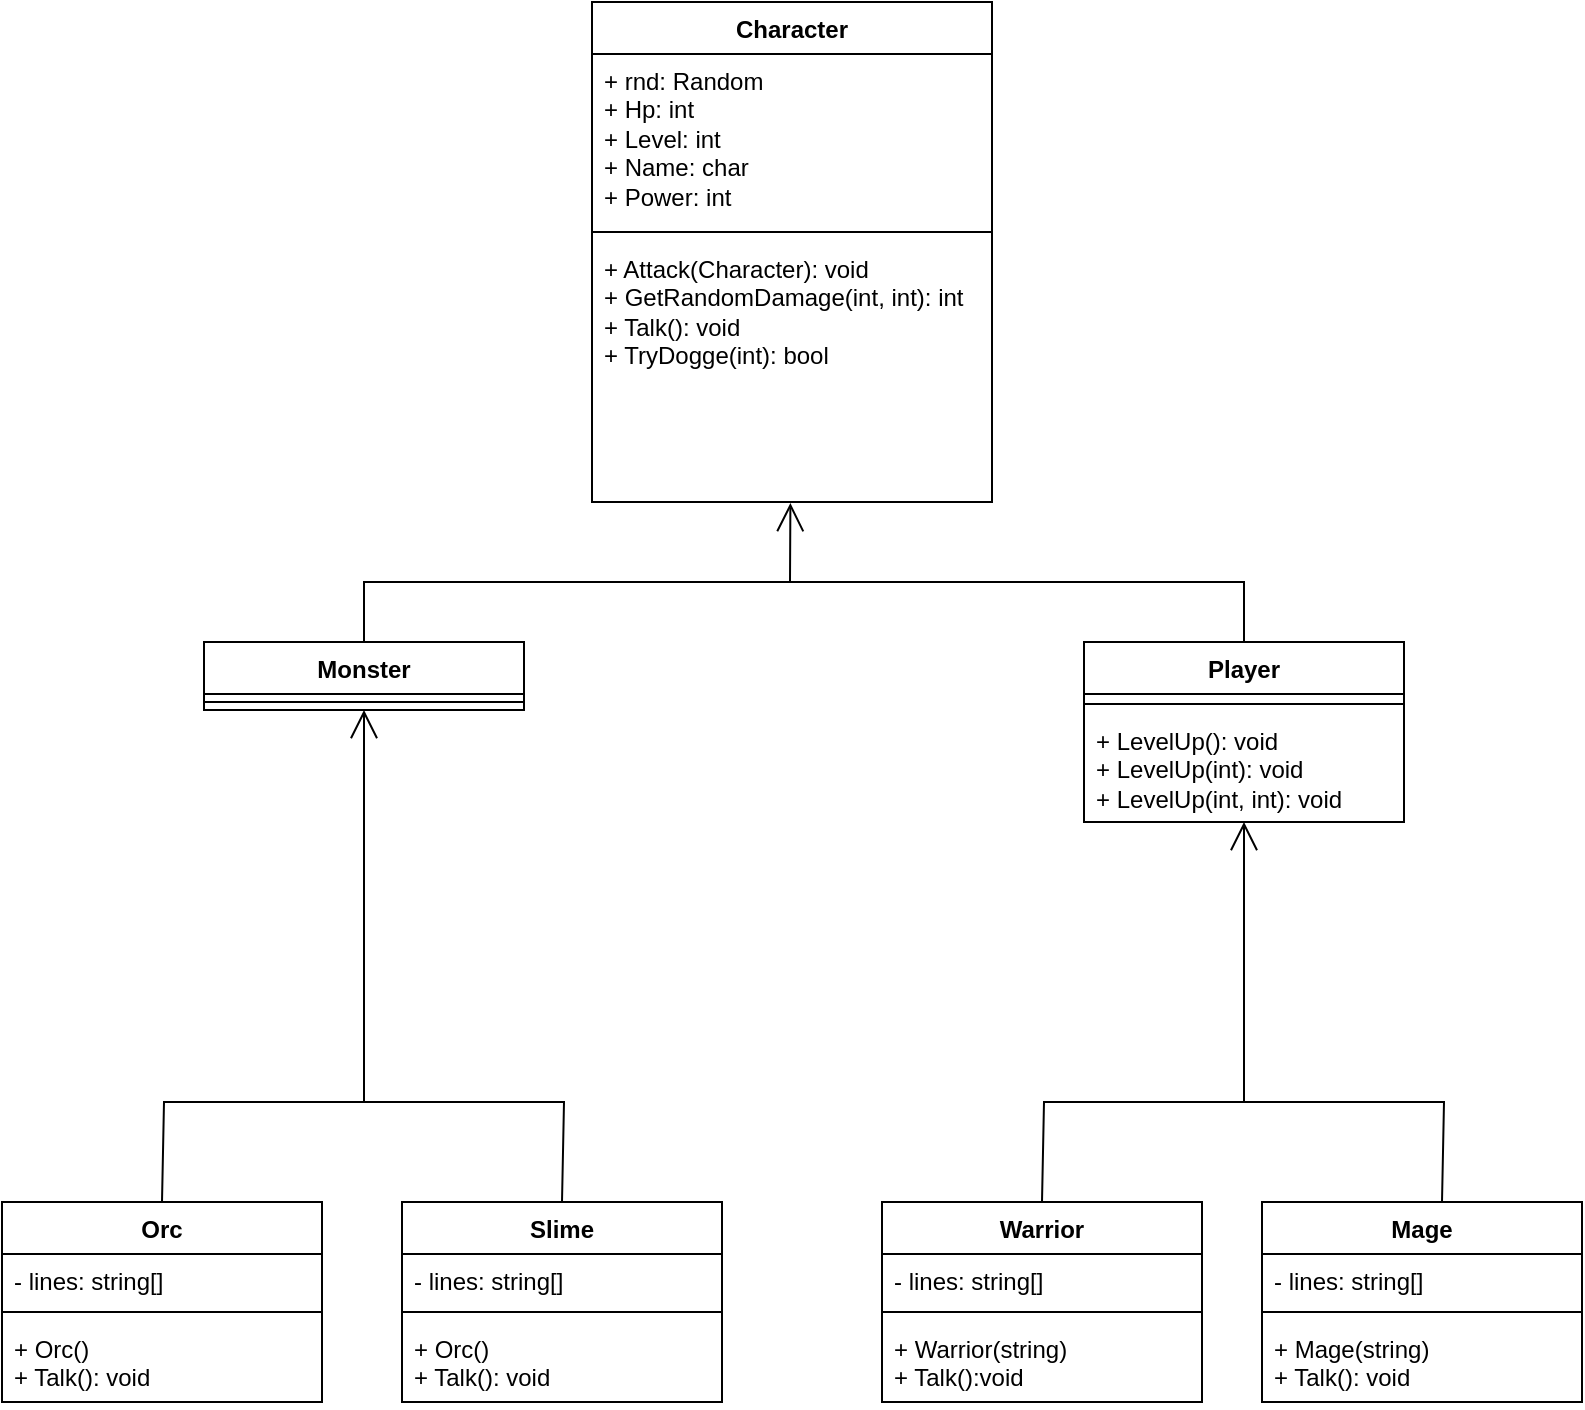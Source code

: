 <mxfile version="27.0.6">
  <diagram name="페이지-1" id="AGTGFXkWNNleGCs_GDx5">
    <mxGraphModel dx="2066" dy="1263" grid="1" gridSize="10" guides="1" tooltips="1" connect="1" arrows="1" fold="1" page="1" pageScale="1" pageWidth="827" pageHeight="1169" math="0" shadow="0">
      <root>
        <mxCell id="0" />
        <mxCell id="1" parent="0" />
        <mxCell id="0RlZufE-zWfmqXK-ht3J-1" value="Character" style="swimlane;fontStyle=1;align=center;verticalAlign=top;childLayout=stackLayout;horizontal=1;startSize=26;horizontalStack=0;resizeParent=1;resizeParentMax=0;resizeLast=0;collapsible=1;marginBottom=0;whiteSpace=wrap;html=1;" vertex="1" parent="1">
          <mxGeometry x="314" y="40" width="200" height="250" as="geometry" />
        </mxCell>
        <mxCell id="0RlZufE-zWfmqXK-ht3J-2" value="+ rnd: Random&lt;div&gt;+ Hp: int&lt;/div&gt;&lt;div&gt;+ Level: int&lt;/div&gt;&lt;div&gt;+ Name: char&lt;/div&gt;&lt;div&gt;+ Power: int&lt;/div&gt;" style="text;strokeColor=none;fillColor=none;align=left;verticalAlign=top;spacingLeft=4;spacingRight=4;overflow=hidden;rotatable=0;points=[[0,0.5],[1,0.5]];portConstraint=eastwest;whiteSpace=wrap;html=1;" vertex="1" parent="0RlZufE-zWfmqXK-ht3J-1">
          <mxGeometry y="26" width="200" height="84" as="geometry" />
        </mxCell>
        <mxCell id="0RlZufE-zWfmqXK-ht3J-3" value="" style="line;strokeWidth=1;fillColor=none;align=left;verticalAlign=middle;spacingTop=-1;spacingLeft=3;spacingRight=3;rotatable=0;labelPosition=right;points=[];portConstraint=eastwest;strokeColor=inherit;" vertex="1" parent="0RlZufE-zWfmqXK-ht3J-1">
          <mxGeometry y="110" width="200" height="10" as="geometry" />
        </mxCell>
        <mxCell id="0RlZufE-zWfmqXK-ht3J-4" value="+ Attack(Character): void&lt;div&gt;+ GetRandomDamage(int, int): int&lt;/div&gt;&lt;div&gt;+ Talk(): void&lt;/div&gt;&lt;div&gt;+ TryDogge(int): bool&lt;/div&gt;&lt;div&gt;&lt;br&gt;&lt;/div&gt;" style="text;strokeColor=none;fillColor=none;align=left;verticalAlign=top;spacingLeft=4;spacingRight=4;overflow=hidden;rotatable=0;points=[[0,0.5],[1,0.5]];portConstraint=eastwest;whiteSpace=wrap;html=1;" vertex="1" parent="0RlZufE-zWfmqXK-ht3J-1">
          <mxGeometry y="120" width="200" height="130" as="geometry" />
        </mxCell>
        <mxCell id="0RlZufE-zWfmqXK-ht3J-9" value="Monster" style="swimlane;fontStyle=1;align=center;verticalAlign=top;childLayout=stackLayout;horizontal=1;startSize=26;horizontalStack=0;resizeParent=1;resizeParentMax=0;resizeLast=0;collapsible=1;marginBottom=0;whiteSpace=wrap;html=1;" vertex="1" parent="1">
          <mxGeometry x="120" y="360" width="160" height="34" as="geometry" />
        </mxCell>
        <mxCell id="0RlZufE-zWfmqXK-ht3J-11" value="" style="line;strokeWidth=1;fillColor=none;align=left;verticalAlign=middle;spacingTop=-1;spacingLeft=3;spacingRight=3;rotatable=0;labelPosition=right;points=[];portConstraint=eastwest;strokeColor=inherit;" vertex="1" parent="0RlZufE-zWfmqXK-ht3J-9">
          <mxGeometry y="26" width="160" height="8" as="geometry" />
        </mxCell>
        <mxCell id="0RlZufE-zWfmqXK-ht3J-13" value="Orc" style="swimlane;fontStyle=1;align=center;verticalAlign=top;childLayout=stackLayout;horizontal=1;startSize=26;horizontalStack=0;resizeParent=1;resizeParentMax=0;resizeLast=0;collapsible=1;marginBottom=0;whiteSpace=wrap;html=1;" vertex="1" parent="1">
          <mxGeometry x="19" y="640" width="160" height="100" as="geometry" />
        </mxCell>
        <mxCell id="0RlZufE-zWfmqXK-ht3J-14" value="- lines: string[]" style="text;strokeColor=none;fillColor=none;align=left;verticalAlign=top;spacingLeft=4;spacingRight=4;overflow=hidden;rotatable=0;points=[[0,0.5],[1,0.5]];portConstraint=eastwest;whiteSpace=wrap;html=1;" vertex="1" parent="0RlZufE-zWfmqXK-ht3J-13">
          <mxGeometry y="26" width="160" height="24" as="geometry" />
        </mxCell>
        <mxCell id="0RlZufE-zWfmqXK-ht3J-15" value="" style="line;strokeWidth=1;fillColor=none;align=left;verticalAlign=middle;spacingTop=-1;spacingLeft=3;spacingRight=3;rotatable=0;labelPosition=right;points=[];portConstraint=eastwest;strokeColor=inherit;" vertex="1" parent="0RlZufE-zWfmqXK-ht3J-13">
          <mxGeometry y="50" width="160" height="10" as="geometry" />
        </mxCell>
        <mxCell id="0RlZufE-zWfmqXK-ht3J-16" value="&lt;div&gt;+ Orc()&lt;/div&gt;&lt;div&gt;+ Talk(): void&lt;/div&gt;" style="text;strokeColor=none;fillColor=none;align=left;verticalAlign=top;spacingLeft=4;spacingRight=4;overflow=hidden;rotatable=0;points=[[0,0.5],[1,0.5]];portConstraint=eastwest;whiteSpace=wrap;html=1;" vertex="1" parent="0RlZufE-zWfmqXK-ht3J-13">
          <mxGeometry y="60" width="160" height="40" as="geometry" />
        </mxCell>
        <mxCell id="0RlZufE-zWfmqXK-ht3J-17" value="Slime" style="swimlane;fontStyle=1;align=center;verticalAlign=top;childLayout=stackLayout;horizontal=1;startSize=26;horizontalStack=0;resizeParent=1;resizeParentMax=0;resizeLast=0;collapsible=1;marginBottom=0;whiteSpace=wrap;html=1;" vertex="1" parent="1">
          <mxGeometry x="219" y="640" width="160" height="100" as="geometry" />
        </mxCell>
        <mxCell id="0RlZufE-zWfmqXK-ht3J-18" value="- lines: string[]" style="text;strokeColor=none;fillColor=none;align=left;verticalAlign=top;spacingLeft=4;spacingRight=4;overflow=hidden;rotatable=0;points=[[0,0.5],[1,0.5]];portConstraint=eastwest;whiteSpace=wrap;html=1;" vertex="1" parent="0RlZufE-zWfmqXK-ht3J-17">
          <mxGeometry y="26" width="160" height="24" as="geometry" />
        </mxCell>
        <mxCell id="0RlZufE-zWfmqXK-ht3J-19" value="" style="line;strokeWidth=1;fillColor=none;align=left;verticalAlign=middle;spacingTop=-1;spacingLeft=3;spacingRight=3;rotatable=0;labelPosition=right;points=[];portConstraint=eastwest;strokeColor=inherit;" vertex="1" parent="0RlZufE-zWfmqXK-ht3J-17">
          <mxGeometry y="50" width="160" height="10" as="geometry" />
        </mxCell>
        <mxCell id="0RlZufE-zWfmqXK-ht3J-20" value="&lt;div&gt;+ Orc()&lt;/div&gt;&lt;div&gt;+ Talk(): void&lt;/div&gt;" style="text;strokeColor=none;fillColor=none;align=left;verticalAlign=top;spacingLeft=4;spacingRight=4;overflow=hidden;rotatable=0;points=[[0,0.5],[1,0.5]];portConstraint=eastwest;whiteSpace=wrap;html=1;" vertex="1" parent="0RlZufE-zWfmqXK-ht3J-17">
          <mxGeometry y="60" width="160" height="40" as="geometry" />
        </mxCell>
        <mxCell id="0RlZufE-zWfmqXK-ht3J-23" value="Warrior" style="swimlane;fontStyle=1;align=center;verticalAlign=top;childLayout=stackLayout;horizontal=1;startSize=26;horizontalStack=0;resizeParent=1;resizeParentMax=0;resizeLast=0;collapsible=1;marginBottom=0;whiteSpace=wrap;html=1;" vertex="1" parent="1">
          <mxGeometry x="459" y="640" width="160" height="100" as="geometry" />
        </mxCell>
        <mxCell id="0RlZufE-zWfmqXK-ht3J-24" value="- lines: string[]" style="text;strokeColor=none;fillColor=none;align=left;verticalAlign=top;spacingLeft=4;spacingRight=4;overflow=hidden;rotatable=0;points=[[0,0.5],[1,0.5]];portConstraint=eastwest;whiteSpace=wrap;html=1;" vertex="1" parent="0RlZufE-zWfmqXK-ht3J-23">
          <mxGeometry y="26" width="160" height="24" as="geometry" />
        </mxCell>
        <mxCell id="0RlZufE-zWfmqXK-ht3J-25" value="" style="line;strokeWidth=1;fillColor=none;align=left;verticalAlign=middle;spacingTop=-1;spacingLeft=3;spacingRight=3;rotatable=0;labelPosition=right;points=[];portConstraint=eastwest;strokeColor=inherit;" vertex="1" parent="0RlZufE-zWfmqXK-ht3J-23">
          <mxGeometry y="50" width="160" height="10" as="geometry" />
        </mxCell>
        <mxCell id="0RlZufE-zWfmqXK-ht3J-26" value="&lt;div&gt;+ Warrior(string)&lt;/div&gt;&lt;div&gt;+ Talk():void&lt;/div&gt;" style="text;strokeColor=none;fillColor=none;align=left;verticalAlign=top;spacingLeft=4;spacingRight=4;overflow=hidden;rotatable=0;points=[[0,0.5],[1,0.5]];portConstraint=eastwest;whiteSpace=wrap;html=1;" vertex="1" parent="0RlZufE-zWfmqXK-ht3J-23">
          <mxGeometry y="60" width="160" height="40" as="geometry" />
        </mxCell>
        <mxCell id="0RlZufE-zWfmqXK-ht3J-27" value="Mage" style="swimlane;fontStyle=1;align=center;verticalAlign=top;childLayout=stackLayout;horizontal=1;startSize=26;horizontalStack=0;resizeParent=1;resizeParentMax=0;resizeLast=0;collapsible=1;marginBottom=0;whiteSpace=wrap;html=1;" vertex="1" parent="1">
          <mxGeometry x="649" y="640" width="160" height="100" as="geometry" />
        </mxCell>
        <mxCell id="0RlZufE-zWfmqXK-ht3J-28" value="- lines: string[]" style="text;strokeColor=none;fillColor=none;align=left;verticalAlign=top;spacingLeft=4;spacingRight=4;overflow=hidden;rotatable=0;points=[[0,0.5],[1,0.5]];portConstraint=eastwest;whiteSpace=wrap;html=1;" vertex="1" parent="0RlZufE-zWfmqXK-ht3J-27">
          <mxGeometry y="26" width="160" height="24" as="geometry" />
        </mxCell>
        <mxCell id="0RlZufE-zWfmqXK-ht3J-29" value="" style="line;strokeWidth=1;fillColor=none;align=left;verticalAlign=middle;spacingTop=-1;spacingLeft=3;spacingRight=3;rotatable=0;labelPosition=right;points=[];portConstraint=eastwest;strokeColor=inherit;" vertex="1" parent="0RlZufE-zWfmqXK-ht3J-27">
          <mxGeometry y="50" width="160" height="10" as="geometry" />
        </mxCell>
        <mxCell id="0RlZufE-zWfmqXK-ht3J-30" value="&lt;div&gt;+ Mage(string)&lt;/div&gt;&lt;div&gt;&lt;span style=&quot;background-color: transparent; color: light-dark(rgb(0, 0, 0), rgb(255, 255, 255));&quot;&gt;+ Talk(): void&lt;/span&gt;&lt;/div&gt;" style="text;strokeColor=none;fillColor=none;align=left;verticalAlign=top;spacingLeft=4;spacingRight=4;overflow=hidden;rotatable=0;points=[[0,0.5],[1,0.5]];portConstraint=eastwest;whiteSpace=wrap;html=1;" vertex="1" parent="0RlZufE-zWfmqXK-ht3J-27">
          <mxGeometry y="60" width="160" height="40" as="geometry" />
        </mxCell>
        <mxCell id="0RlZufE-zWfmqXK-ht3J-31" value="Player" style="swimlane;fontStyle=1;align=center;verticalAlign=top;childLayout=stackLayout;horizontal=1;startSize=26;horizontalStack=0;resizeParent=1;resizeParentMax=0;resizeLast=0;collapsible=1;marginBottom=0;whiteSpace=wrap;html=1;" vertex="1" parent="1">
          <mxGeometry x="560" y="360" width="160" height="90" as="geometry" />
        </mxCell>
        <mxCell id="0RlZufE-zWfmqXK-ht3J-33" value="" style="line;strokeWidth=1;fillColor=none;align=left;verticalAlign=middle;spacingTop=-1;spacingLeft=3;spacingRight=3;rotatable=0;labelPosition=right;points=[];portConstraint=eastwest;strokeColor=inherit;" vertex="1" parent="0RlZufE-zWfmqXK-ht3J-31">
          <mxGeometry y="26" width="160" height="10" as="geometry" />
        </mxCell>
        <mxCell id="0RlZufE-zWfmqXK-ht3J-34" value="+ LevelUp(): void&lt;div&gt;+ LevelUp(int): void&lt;/div&gt;&lt;div&gt;+ LevelUp(int, int): void&lt;/div&gt;" style="text;strokeColor=none;fillColor=none;align=left;verticalAlign=top;spacingLeft=4;spacingRight=4;overflow=hidden;rotatable=0;points=[[0,0.5],[1,0.5]];portConstraint=eastwest;whiteSpace=wrap;html=1;" vertex="1" parent="0RlZufE-zWfmqXK-ht3J-31">
          <mxGeometry y="36" width="160" height="54" as="geometry" />
        </mxCell>
        <mxCell id="0RlZufE-zWfmqXK-ht3J-35" value="" style="endArrow=open;endFill=1;endSize=12;html=1;rounded=0;entryX=0.496;entryY=1.004;entryDx=0;entryDy=0;entryPerimeter=0;exitX=0.5;exitY=0;exitDx=0;exitDy=0;" edge="1" parent="1" source="0RlZufE-zWfmqXK-ht3J-9" target="0RlZufE-zWfmqXK-ht3J-4">
          <mxGeometry width="160" relative="1" as="geometry">
            <mxPoint x="420" y="530" as="sourcePoint" />
            <mxPoint x="500" y="390" as="targetPoint" />
            <Array as="points">
              <mxPoint x="200" y="330" />
              <mxPoint x="413" y="330" />
            </Array>
          </mxGeometry>
        </mxCell>
        <mxCell id="0RlZufE-zWfmqXK-ht3J-36" value="" style="endArrow=none;html=1;rounded=0;entryX=0.5;entryY=0;entryDx=0;entryDy=0;" edge="1" parent="1" target="0RlZufE-zWfmqXK-ht3J-31">
          <mxGeometry width="50" height="50" relative="1" as="geometry">
            <mxPoint x="410" y="330" as="sourcePoint" />
            <mxPoint x="540" y="390" as="targetPoint" />
            <Array as="points">
              <mxPoint x="640" y="330" />
            </Array>
          </mxGeometry>
        </mxCell>
        <mxCell id="0RlZufE-zWfmqXK-ht3J-37" value="" style="endArrow=open;endFill=1;endSize=12;html=1;rounded=0;entryX=0.5;entryY=1;entryDx=0;entryDy=0;exitX=0.5;exitY=0;exitDx=0;exitDy=0;" edge="1" parent="1" source="0RlZufE-zWfmqXK-ht3J-13" target="0RlZufE-zWfmqXK-ht3J-9">
          <mxGeometry width="160" relative="1" as="geometry">
            <mxPoint x="101" y="619" as="sourcePoint" />
            <mxPoint x="314" y="550" as="targetPoint" />
            <Array as="points">
              <mxPoint x="100" y="590" />
              <mxPoint x="200" y="590" />
            </Array>
          </mxGeometry>
        </mxCell>
        <mxCell id="0RlZufE-zWfmqXK-ht3J-38" value="" style="endArrow=none;html=1;rounded=0;entryX=0.5;entryY=0;entryDx=0;entryDy=0;" edge="1" parent="1" target="0RlZufE-zWfmqXK-ht3J-17">
          <mxGeometry width="50" height="50" relative="1" as="geometry">
            <mxPoint x="200" y="590" as="sourcePoint" />
            <mxPoint x="430" y="620" as="targetPoint" />
            <Array as="points">
              <mxPoint x="300" y="590" />
            </Array>
          </mxGeometry>
        </mxCell>
        <mxCell id="0RlZufE-zWfmqXK-ht3J-39" value="" style="endArrow=open;endFill=1;endSize=12;html=1;rounded=0;entryX=0.5;entryY=1;entryDx=0;entryDy=0;exitX=0.5;exitY=0;exitDx=0;exitDy=0;" edge="1" parent="1" source="0RlZufE-zWfmqXK-ht3J-23" target="0RlZufE-zWfmqXK-ht3J-31">
          <mxGeometry width="160" relative="1" as="geometry">
            <mxPoint x="450" y="786" as="sourcePoint" />
            <mxPoint x="551" y="540" as="targetPoint" />
            <Array as="points">
              <mxPoint x="540" y="590" />
              <mxPoint x="640" y="590" />
            </Array>
          </mxGeometry>
        </mxCell>
        <mxCell id="0RlZufE-zWfmqXK-ht3J-40" value="" style="endArrow=none;html=1;rounded=0;entryX=0.5;entryY=0;entryDx=0;entryDy=0;" edge="1" parent="1">
          <mxGeometry width="50" height="50" relative="1" as="geometry">
            <mxPoint x="640" y="590" as="sourcePoint" />
            <mxPoint x="739" y="640" as="targetPoint" />
            <Array as="points">
              <mxPoint x="740" y="590" />
            </Array>
          </mxGeometry>
        </mxCell>
      </root>
    </mxGraphModel>
  </diagram>
</mxfile>
